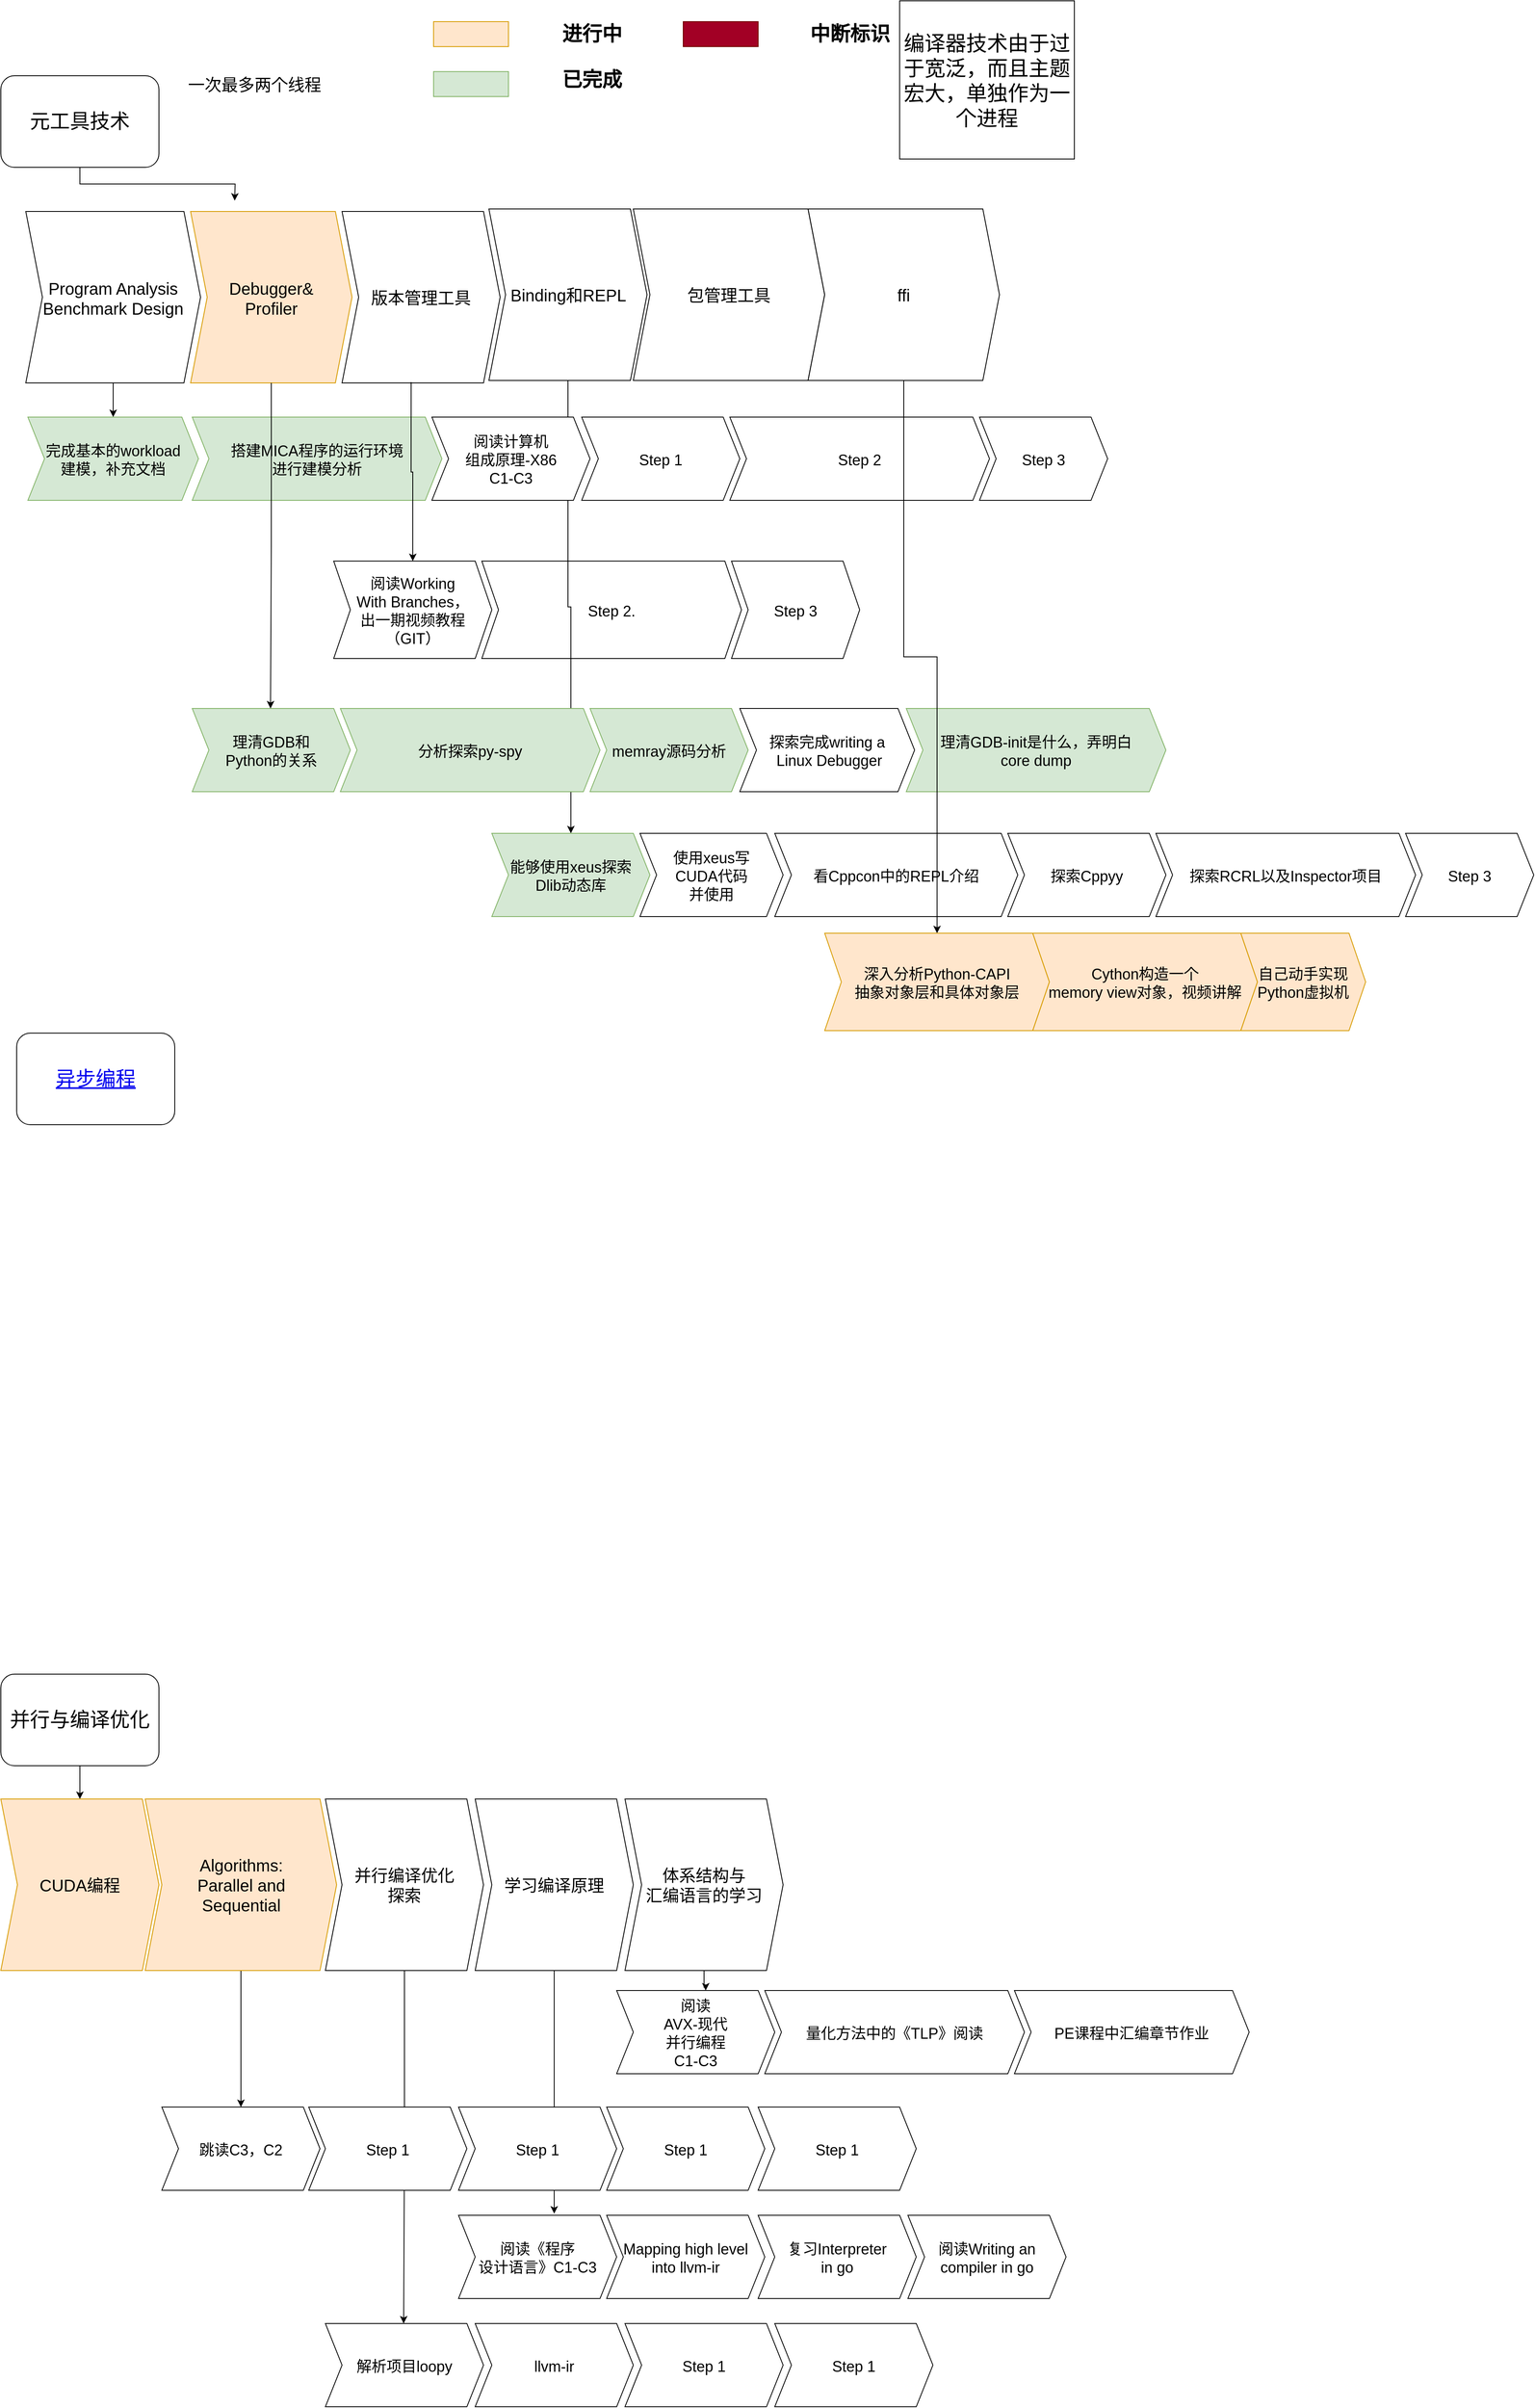 <mxfile version="26.0.16" pages="6">
  <diagram id="lw2WPv9BKW_zUKk5dRil" name="知识充电">
    <mxGraphModel dx="1968" dy="4406" grid="1" gridSize="10" guides="1" tooltips="1" connect="1" arrows="1" fold="1" page="1" pageScale="1" pageWidth="2339" pageHeight="3300" math="0" shadow="0">
      <root>
        <mxCell id="0" />
        <mxCell id="1" parent="0" />
        <mxCell id="BP3OutZWpWjjy0n3Tlcf-1" style="edgeStyle=orthogonalEdgeStyle;rounded=0;orthogonalLoop=1;jettySize=auto;html=1;exitX=0.5;exitY=1;exitDx=0;exitDy=0;" parent="1" source="BP3OutZWpWjjy0n3Tlcf-2" edge="1">
          <mxGeometry relative="1" as="geometry">
            <mxPoint x="331" y="200" as="targetPoint" />
          </mxGeometry>
        </mxCell>
        <mxCell id="BP3OutZWpWjjy0n3Tlcf-2" value="&lt;span style=&quot;font-size: 24px&quot;&gt;元工具技术&lt;/span&gt;" style="rounded=1;whiteSpace=wrap;html=1;" parent="1" vertex="1">
          <mxGeometry x="50" y="50" width="190" height="110" as="geometry" />
        </mxCell>
        <mxCell id="BP3OutZWpWjjy0n3Tlcf-3" value="" style="swimlane;childLayout=stackLayout;horizontal=1;fillColor=none;horizontalStack=1;resizeParent=1;resizeParentMax=0;resizeLast=0;collapsible=0;strokeColor=none;stackBorder=10;stackSpacing=-12;resizable=1;align=center;points=[];fontColor=#000000;" parent="1" vertex="1">
          <mxGeometry x="70" y="180" width="590" height="249" as="geometry" />
        </mxCell>
        <mxCell id="BP3OutZWpWjjy0n3Tlcf-4" value="Program Analysis&#xa;Benchmark Design" style="shape=step;perimeter=stepPerimeter;fixedSize=1;points=[];fontSize=20;" parent="BP3OutZWpWjjy0n3Tlcf-3" vertex="1">
          <mxGeometry x="10" y="33" width="210" height="206" as="geometry" />
        </mxCell>
        <mxCell id="BP3OutZWpWjjy0n3Tlcf-5" value="Debugger&amp;&#xa;Profiler" style="shape=step;perimeter=stepPerimeter;fixedSize=1;points=[];fontSize=20;fillColor=#ffe6cc;strokeColor=#d79b00;" parent="BP3OutZWpWjjy0n3Tlcf-3" vertex="1">
          <mxGeometry x="208" y="33" width="194" height="206" as="geometry" />
        </mxCell>
        <mxCell id="BP3OutZWpWjjy0n3Tlcf-6" value="版本管理工具" style="shape=step;perimeter=stepPerimeter;fixedSize=1;points=[];whiteSpace=wrap;fontSize=20;" parent="BP3OutZWpWjjy0n3Tlcf-3" vertex="1">
          <mxGeometry x="390" y="33" width="190" height="206" as="geometry" />
        </mxCell>
        <mxCell id="BP3OutZWpWjjy0n3Tlcf-7" style="edgeStyle=orthogonalEdgeStyle;rounded=0;orthogonalLoop=1;jettySize=auto;html=1;" parent="1" source="BP3OutZWpWjjy0n3Tlcf-4" target="BP3OutZWpWjjy0n3Tlcf-8" edge="1">
          <mxGeometry relative="1" as="geometry">
            <mxPoint x="175" y="480" as="targetPoint" />
          </mxGeometry>
        </mxCell>
        <mxCell id="BP3OutZWpWjjy0n3Tlcf-8" value="完成基本的workload&#xa;建模，补充文档" style="shape=step;perimeter=stepPerimeter;fixedSize=1;points=[];fontSize=18;fillColor=#d5e8d4;strokeColor=#82b366;" parent="1" vertex="1">
          <mxGeometry x="82.5" y="460" width="205" height="100" as="geometry" />
        </mxCell>
        <mxCell id="BP3OutZWpWjjy0n3Tlcf-9" value="搭建MICA程序的运行环境&#xa;进行建模分析" style="shape=step;perimeter=stepPerimeter;fixedSize=1;points=[];fontSize=18;fillColor=#d5e8d4;strokeColor=#82b366;" parent="1" vertex="1">
          <mxGeometry x="280" y="460" width="300" height="100" as="geometry" />
        </mxCell>
        <mxCell id="BP3OutZWpWjjy0n3Tlcf-11" value="" style="swimlane;childLayout=stackLayout;horizontal=1;fillColor=none;horizontalStack=1;resizeParent=1;resizeParentMax=0;resizeLast=0;collapsible=0;strokeColor=none;stackBorder=10;stackSpacing=-12;resizable=1;align=center;points=[];fontColor=#000000;fontSize=18;" parent="1" vertex="1">
          <mxGeometry x="440" y="600" width="652" height="160" as="geometry" />
        </mxCell>
        <mxCell id="BP3OutZWpWjjy0n3Tlcf-12" value="阅读Working&#xa;With Branches，&#xa;出一期视频教程&#xa;（GIT）" style="shape=step;perimeter=stepPerimeter;fixedSize=1;points=[];fontSize=18;" parent="BP3OutZWpWjjy0n3Tlcf-11" vertex="1">
          <mxGeometry x="10" y="33" width="190" height="117" as="geometry" />
        </mxCell>
        <mxCell id="BP3OutZWpWjjy0n3Tlcf-13" value="Step 2." style="shape=step;perimeter=stepPerimeter;fixedSize=1;points=[];fontSize=18;" parent="BP3OutZWpWjjy0n3Tlcf-11" vertex="1">
          <mxGeometry x="188" y="33" width="312" height="117" as="geometry" />
        </mxCell>
        <mxCell id="BP3OutZWpWjjy0n3Tlcf-14" value="Step 3" style="shape=step;perimeter=stepPerimeter;fixedSize=1;points=[];fontSize=18;" parent="BP3OutZWpWjjy0n3Tlcf-11" vertex="1">
          <mxGeometry x="488" y="33" width="154" height="117" as="geometry" />
        </mxCell>
        <mxCell id="BP3OutZWpWjjy0n3Tlcf-15" style="edgeStyle=orthogonalEdgeStyle;rounded=0;orthogonalLoop=1;jettySize=auto;html=1;exitX=0.437;exitY=0.995;exitDx=0;exitDy=0;exitPerimeter=0;" parent="1" source="BP3OutZWpWjjy0n3Tlcf-6" target="BP3OutZWpWjjy0n3Tlcf-12" edge="1">
          <mxGeometry relative="1" as="geometry">
            <mxPoint x="535" y="590" as="targetPoint" />
          </mxGeometry>
        </mxCell>
        <mxCell id="cGpuGIC4OJbjwKdJvR1R-22" style="edgeStyle=orthogonalEdgeStyle;rounded=0;orthogonalLoop=1;jettySize=auto;html=1;" parent="1" source="BP3OutZWpWjjy0n3Tlcf-16" target="cGpuGIC4OJbjwKdJvR1R-15" edge="1">
          <mxGeometry relative="1" as="geometry" />
        </mxCell>
        <mxCell id="BP3OutZWpWjjy0n3Tlcf-16" value="Binding和REPL" style="shape=step;perimeter=stepPerimeter;fixedSize=1;points=[];whiteSpace=wrap;fontSize=20;" parent="1" vertex="1">
          <mxGeometry x="636.5" y="210" width="190" height="206" as="geometry" />
        </mxCell>
        <mxCell id="BP3OutZWpWjjy0n3Tlcf-18" value="包管理工具" style="shape=step;perimeter=stepPerimeter;fixedSize=1;points=[];whiteSpace=wrap;fontSize=20;" parent="1" vertex="1">
          <mxGeometry x="810" y="210" width="230" height="206" as="geometry" />
        </mxCell>
        <mxCell id="cGpuGIC4OJbjwKdJvR1R-3" value="&lt;font style=&quot;font-size: 25px;&quot;&gt;编译器技术由于过于宽泛，而且主题宏大，单独作为一个进程&lt;/font&gt;" style="rounded=0;whiteSpace=wrap;html=1;" parent="1" vertex="1">
          <mxGeometry x="1130" y="-40" width="210" height="190" as="geometry" />
        </mxCell>
        <mxCell id="cGpuGIC4OJbjwKdJvR1R-6" value="理清GDB和&#xa;Python的关系" style="shape=step;perimeter=stepPerimeter;fixedSize=1;points=[];fontSize=18;fillColor=#d5e8d4;strokeColor=#82b366;" parent="1" vertex="1">
          <mxGeometry x="280" y="810" width="190" height="100" as="geometry" />
        </mxCell>
        <mxCell id="cGpuGIC4OJbjwKdJvR1R-7" value="分析探索py-spy" style="shape=step;perimeter=stepPerimeter;fixedSize=1;points=[];fontSize=18;fillColor=#d5e8d4;strokeColor=#82b366;" parent="1" vertex="1">
          <mxGeometry x="458" y="810" width="312" height="100" as="geometry" />
        </mxCell>
        <mxCell id="cGpuGIC4OJbjwKdJvR1R-4" style="edgeStyle=orthogonalEdgeStyle;rounded=0;orthogonalLoop=1;jettySize=auto;html=1;entryX=0.495;entryY=0;entryDx=0;entryDy=0;entryPerimeter=0;" parent="1" source="BP3OutZWpWjjy0n3Tlcf-5" target="cGpuGIC4OJbjwKdJvR1R-6" edge="1">
          <mxGeometry relative="1" as="geometry">
            <mxPoint x="375" y="810" as="targetPoint" />
          </mxGeometry>
        </mxCell>
        <mxCell id="cGpuGIC4OJbjwKdJvR1R-9" value="memray源码分析" style="shape=step;perimeter=stepPerimeter;fixedSize=1;points=[];fontSize=18;fillColor=#d5e8d4;strokeColor=#82b366;" parent="1" vertex="1">
          <mxGeometry x="758" y="810" width="190" height="100" as="geometry" />
        </mxCell>
        <mxCell id="cGpuGIC4OJbjwKdJvR1R-10" value="理清GDB-init是什么，弄明白&#xa;core dump" style="shape=step;perimeter=stepPerimeter;fixedSize=1;points=[];fontSize=18;fillColor=#d5e8d4;strokeColor=#82b366;" parent="1" vertex="1">
          <mxGeometry x="1138" y="810" width="312" height="100" as="geometry" />
        </mxCell>
        <mxCell id="cGpuGIC4OJbjwKdJvR1R-11" value="探索完成writing a&#xa; Linux Debugger" style="shape=step;perimeter=stepPerimeter;fixedSize=1;points=[];fontSize=18;" parent="1" vertex="1">
          <mxGeometry x="938" y="810" width="210" height="100" as="geometry" />
        </mxCell>
        <mxCell id="cGpuGIC4OJbjwKdJvR1R-12" value="Step 1" style="shape=step;perimeter=stepPerimeter;fixedSize=1;points=[];fontSize=18;" parent="1" vertex="1">
          <mxGeometry x="748" y="460" width="190" height="100" as="geometry" />
        </mxCell>
        <mxCell id="cGpuGIC4OJbjwKdJvR1R-13" value="Step 2" style="shape=step;perimeter=stepPerimeter;fixedSize=1;points=[];fontSize=18;" parent="1" vertex="1">
          <mxGeometry x="926" y="460" width="312" height="100" as="geometry" />
        </mxCell>
        <mxCell id="cGpuGIC4OJbjwKdJvR1R-14" value="Step 3" style="shape=step;perimeter=stepPerimeter;fixedSize=1;points=[];fontSize=18;" parent="1" vertex="1">
          <mxGeometry x="1226" y="460" width="154" height="100" as="geometry" />
        </mxCell>
        <mxCell id="cGpuGIC4OJbjwKdJvR1R-15" value="能够使用xeus探索&#xa;Dlib动态库" style="shape=step;perimeter=stepPerimeter;fixedSize=1;points=[];fontSize=18;fillColor=#d5e8d4;strokeColor=#82b366;" parent="1" vertex="1">
          <mxGeometry x="640" y="960" width="190" height="100" as="geometry" />
        </mxCell>
        <mxCell id="cGpuGIC4OJbjwKdJvR1R-16" value="使用xeus写&#xa;CUDA代码&#xa;并使用" style="shape=step;perimeter=stepPerimeter;fixedSize=1;points=[];fontSize=18;" parent="1" vertex="1">
          <mxGeometry x="818" y="960" width="172" height="100" as="geometry" />
        </mxCell>
        <mxCell id="cGpuGIC4OJbjwKdJvR1R-17" value="看Cppcon中的REPL介绍" style="shape=step;perimeter=stepPerimeter;fixedSize=1;points=[];fontSize=18;" parent="1" vertex="1">
          <mxGeometry x="980" y="960" width="292" height="100" as="geometry" />
        </mxCell>
        <mxCell id="cGpuGIC4OJbjwKdJvR1R-18" value="探索Cppyy" style="shape=step;perimeter=stepPerimeter;fixedSize=1;points=[];fontSize=18;" parent="1" vertex="1">
          <mxGeometry x="1260" y="960" width="190" height="100" as="geometry" />
        </mxCell>
        <mxCell id="cGpuGIC4OJbjwKdJvR1R-19" value="探索RCRL以及Inspector项目" style="shape=step;perimeter=stepPerimeter;fixedSize=1;points=[];fontSize=18;" parent="1" vertex="1">
          <mxGeometry x="1438" y="960" width="312" height="100" as="geometry" />
        </mxCell>
        <mxCell id="cGpuGIC4OJbjwKdJvR1R-20" value="Step 3" style="shape=step;perimeter=stepPerimeter;fixedSize=1;points=[];fontSize=18;" parent="1" vertex="1">
          <mxGeometry x="1738" y="960" width="154" height="100" as="geometry" />
        </mxCell>
        <mxCell id="cGpuGIC4OJbjwKdJvR1R-28" style="edgeStyle=orthogonalEdgeStyle;rounded=0;orthogonalLoop=1;jettySize=auto;html=1;" parent="1" source="cGpuGIC4OJbjwKdJvR1R-23" target="cGpuGIC4OJbjwKdJvR1R-24" edge="1">
          <mxGeometry relative="1" as="geometry" />
        </mxCell>
        <mxCell id="cGpuGIC4OJbjwKdJvR1R-23" value="&lt;span style=&quot;font-size: 24px&quot;&gt;并行与编译优化&lt;/span&gt;" style="rounded=1;whiteSpace=wrap;html=1;" parent="1" vertex="1">
          <mxGeometry x="50" y="1970" width="190" height="110" as="geometry" />
        </mxCell>
        <mxCell id="cGpuGIC4OJbjwKdJvR1R-24" value="CUDA编程" style="shape=step;perimeter=stepPerimeter;fixedSize=1;points=[];whiteSpace=wrap;fontSize=20;fillColor=#ffe6cc;strokeColor=#d79b00;" parent="1" vertex="1">
          <mxGeometry x="50" y="2120" width="190" height="206" as="geometry" />
        </mxCell>
        <mxCell id="FiT584Juvvzn4bcA7Xxu-7" style="edgeStyle=orthogonalEdgeStyle;rounded=0;orthogonalLoop=1;jettySize=auto;html=1;" parent="1" source="cGpuGIC4OJbjwKdJvR1R-25" target="FiT584Juvvzn4bcA7Xxu-1" edge="1">
          <mxGeometry relative="1" as="geometry" />
        </mxCell>
        <mxCell id="cGpuGIC4OJbjwKdJvR1R-25" value="Algorithms: &#xa;Parallel and &#xa;Sequential" style="shape=step;perimeter=stepPerimeter;fixedSize=1;points=[];whiteSpace=wrap;fontSize=20;fillColor=#ffe6cc;strokeColor=#d79b00;" parent="1" vertex="1">
          <mxGeometry x="223.5" y="2120" width="230" height="206" as="geometry" />
        </mxCell>
        <mxCell id="FiT584Juvvzn4bcA7Xxu-19" style="edgeStyle=orthogonalEdgeStyle;rounded=0;orthogonalLoop=1;jettySize=auto;html=1;entryX=0.495;entryY=0;entryDx=0;entryDy=0;entryPerimeter=0;" parent="1" source="cGpuGIC4OJbjwKdJvR1R-29" target="FiT584Juvvzn4bcA7Xxu-18" edge="1">
          <mxGeometry relative="1" as="geometry" />
        </mxCell>
        <mxCell id="cGpuGIC4OJbjwKdJvR1R-29" value="并行编译优化&#xa;探索" style="shape=step;perimeter=stepPerimeter;fixedSize=1;points=[];whiteSpace=wrap;fontSize=20;" parent="1" vertex="1">
          <mxGeometry x="440" y="2120" width="190" height="206" as="geometry" />
        </mxCell>
        <mxCell id="FiT584Juvvzn4bcA7Xxu-10" style="edgeStyle=orthogonalEdgeStyle;rounded=0;orthogonalLoop=1;jettySize=auto;html=1;entryX=0.605;entryY=-0.02;entryDx=0;entryDy=0;entryPerimeter=0;" parent="1" source="cGpuGIC4OJbjwKdJvR1R-30" target="FiT584Juvvzn4bcA7Xxu-9" edge="1">
          <mxGeometry relative="1" as="geometry" />
        </mxCell>
        <mxCell id="cGpuGIC4OJbjwKdJvR1R-30" value="学习编译原理" style="shape=step;perimeter=stepPerimeter;fixedSize=1;points=[];whiteSpace=wrap;fontSize=20;" parent="1" vertex="1">
          <mxGeometry x="620" y="2120" width="190" height="206" as="geometry" />
        </mxCell>
        <mxCell id="cGpuGIC4OJbjwKdJvR1R-42" style="edgeStyle=orthogonalEdgeStyle;rounded=0;orthogonalLoop=1;jettySize=auto;html=1;entryX=0.563;entryY=0;entryDx=0;entryDy=0;entryPerimeter=0;" parent="1" source="cGpuGIC4OJbjwKdJvR1R-31" target="cGpuGIC4OJbjwKdJvR1R-39" edge="1">
          <mxGeometry relative="1" as="geometry" />
        </mxCell>
        <mxCell id="cGpuGIC4OJbjwKdJvR1R-31" value="体系结构与&#xa;汇编语言的学习" style="shape=step;perimeter=stepPerimeter;fixedSize=1;points=[];whiteSpace=wrap;fontSize=20;" parent="1" vertex="1">
          <mxGeometry x="800" y="2120" width="190" height="206" as="geometry" />
        </mxCell>
        <mxCell id="cGpuGIC4OJbjwKdJvR1R-39" value="阅读&#xa;AVX-现代&#xa;并行编程&#xa;C1-C3" style="shape=step;perimeter=stepPerimeter;fixedSize=1;points=[];fontSize=18;" parent="1" vertex="1">
          <mxGeometry x="790" y="2350" width="190" height="100" as="geometry" />
        </mxCell>
        <mxCell id="cGpuGIC4OJbjwKdJvR1R-40" value="量化方法中的《TLP》阅读" style="shape=step;perimeter=stepPerimeter;fixedSize=1;points=[];fontSize=18;" parent="1" vertex="1">
          <mxGeometry x="968" y="2350" width="312" height="100" as="geometry" />
        </mxCell>
        <mxCell id="cGpuGIC4OJbjwKdJvR1R-41" value="PE课程中汇编章节作业" style="shape=step;perimeter=stepPerimeter;fixedSize=1;points=[];fontSize=18;" parent="1" vertex="1">
          <mxGeometry x="1268" y="2350" width="282" height="100" as="geometry" />
        </mxCell>
        <mxCell id="FiT584Juvvzn4bcA7Xxu-1" value="跳读C3，C2" style="shape=step;perimeter=stepPerimeter;fixedSize=1;points=[];fontSize=18;" parent="1" vertex="1">
          <mxGeometry x="243.5" y="2490" width="190" height="100" as="geometry" />
        </mxCell>
        <mxCell id="FiT584Juvvzn4bcA7Xxu-2" value="Step 1" style="shape=step;perimeter=stepPerimeter;fixedSize=1;points=[];fontSize=18;" parent="1" vertex="1">
          <mxGeometry x="778" y="2490" width="190" height="100" as="geometry" />
        </mxCell>
        <mxCell id="FiT584Juvvzn4bcA7Xxu-3" value="Step 1" style="shape=step;perimeter=stepPerimeter;fixedSize=1;points=[];fontSize=18;" parent="1" vertex="1">
          <mxGeometry x="420" y="2490" width="190" height="100" as="geometry" />
        </mxCell>
        <mxCell id="FiT584Juvvzn4bcA7Xxu-4" value="Step 1" style="shape=step;perimeter=stepPerimeter;fixedSize=1;points=[];fontSize=18;" parent="1" vertex="1">
          <mxGeometry x="600" y="2490" width="190" height="100" as="geometry" />
        </mxCell>
        <mxCell id="FiT584Juvvzn4bcA7Xxu-6" value="Step 1" style="shape=step;perimeter=stepPerimeter;fixedSize=1;points=[];fontSize=18;" parent="1" vertex="1">
          <mxGeometry x="960" y="2490" width="190" height="100" as="geometry" />
        </mxCell>
        <mxCell id="FiT584Juvvzn4bcA7Xxu-9" value="阅读《程序&#xa;设计语言》C1-C3" style="shape=step;perimeter=stepPerimeter;fixedSize=1;points=[];fontSize=18;" parent="1" vertex="1">
          <mxGeometry x="600" y="2620" width="190" height="100" as="geometry" />
        </mxCell>
        <mxCell id="FiT584Juvvzn4bcA7Xxu-12" value="Mapping high level&#xa;into llvm-ir" style="shape=step;perimeter=stepPerimeter;fixedSize=1;points=[];fontSize=18;" parent="1" vertex="1">
          <mxGeometry x="778" y="2620" width="190" height="100" as="geometry" />
        </mxCell>
        <mxCell id="FiT584Juvvzn4bcA7Xxu-13" value="阅读Writing an &#xa;compiler in go" style="shape=step;perimeter=stepPerimeter;fixedSize=1;points=[];fontSize=18;" parent="1" vertex="1">
          <mxGeometry x="1140" y="2620" width="190" height="100" as="geometry" />
        </mxCell>
        <mxCell id="FiT584Juvvzn4bcA7Xxu-15" value="复习Interpreter&#xa;in go" style="shape=step;perimeter=stepPerimeter;fixedSize=1;points=[];fontSize=18;" parent="1" vertex="1">
          <mxGeometry x="960" y="2620" width="190" height="100" as="geometry" />
        </mxCell>
        <mxCell id="FiT584Juvvzn4bcA7Xxu-18" value="解析项目loopy" style="shape=step;perimeter=stepPerimeter;fixedSize=1;points=[];fontSize=18;" parent="1" vertex="1">
          <mxGeometry x="440" y="2750" width="190" height="100" as="geometry" />
        </mxCell>
        <mxCell id="FiT584Juvvzn4bcA7Xxu-20" value="Step 1" style="shape=step;perimeter=stepPerimeter;fixedSize=1;points=[];fontSize=18;" parent="1" vertex="1">
          <mxGeometry x="980" y="2750" width="190" height="100" as="geometry" />
        </mxCell>
        <mxCell id="FiT584Juvvzn4bcA7Xxu-21" value="llvm-ir" style="shape=step;perimeter=stepPerimeter;fixedSize=1;points=[];fontSize=18;" parent="1" vertex="1">
          <mxGeometry x="620" y="2750" width="190" height="100" as="geometry" />
        </mxCell>
        <mxCell id="FiT584Juvvzn4bcA7Xxu-22" value="Step 1" style="shape=step;perimeter=stepPerimeter;fixedSize=1;points=[];fontSize=18;" parent="1" vertex="1">
          <mxGeometry x="800" y="2750" width="190" height="100" as="geometry" />
        </mxCell>
        <mxCell id="FiT584Juvvzn4bcA7Xxu-25" value="阅读计算机&#xa;组成原理-X86&#xa;C1-C3" style="shape=step;perimeter=stepPerimeter;fixedSize=1;points=[];fontSize=18;" parent="1" vertex="1">
          <mxGeometry x="568" y="460" width="190" height="100" as="geometry" />
        </mxCell>
        <mxCell id="ydetH_fhRxg6_XpSkAW9-3" style="edgeStyle=orthogonalEdgeStyle;rounded=0;orthogonalLoop=1;jettySize=auto;html=1;" parent="1" source="ydetH_fhRxg6_XpSkAW9-1" target="ydetH_fhRxg6_XpSkAW9-2" edge="1">
          <mxGeometry relative="1" as="geometry" />
        </mxCell>
        <mxCell id="ydetH_fhRxg6_XpSkAW9-1" value="ffi" style="shape=step;perimeter=stepPerimeter;fixedSize=1;points=[];whiteSpace=wrap;fontSize=20;" parent="1" vertex="1">
          <mxGeometry x="1020" y="210" width="230" height="206" as="geometry" />
        </mxCell>
        <mxCell id="ydetH_fhRxg6_XpSkAW9-2" value="深入分析Python-CAPI&#xa;抽象对象层和具体对象层" style="shape=step;perimeter=stepPerimeter;fixedSize=1;points=[];fontSize=18;fillColor=#ffe6cc;strokeColor=#d79b00;" parent="1" vertex="1">
          <mxGeometry x="1040" y="1080" width="270" height="117" as="geometry" />
        </mxCell>
        <mxCell id="ydetH_fhRxg6_XpSkAW9-4" value="Cython构造一个&#xa;memory view对象，视频讲解" style="shape=step;perimeter=stepPerimeter;fixedSize=1;points=[];fontSize=18;fillColor=#ffe6cc;strokeColor=#d79b00;" parent="1" vertex="1">
          <mxGeometry x="1290" y="1080" width="270" height="117" as="geometry" />
        </mxCell>
        <mxCell id="ydetH_fhRxg6_XpSkAW9-5" value="自己动手实现&#xa;Python虚拟机" style="shape=step;perimeter=stepPerimeter;fixedSize=1;points=[];fontSize=18;fillColor=#ffe6cc;strokeColor=#d79b00;" parent="1" vertex="1">
          <mxGeometry x="1540" y="1080" width="150" height="117" as="geometry" />
        </mxCell>
        <mxCell id="a9HAjJTK13Pjy1ucHgHR-1" value="" style="verticalLabelPosition=bottom;verticalAlign=top;html=1;shape=mxgraph.basic.rect;fillColor2=none;strokeWidth=1;size=20;indent=5;fontSize=20;fillColor=#ffe6cc;strokeColor=#d79b00;" vertex="1" parent="1">
          <mxGeometry x="570" y="-15" width="90" height="30" as="geometry" />
        </mxCell>
        <mxCell id="a9HAjJTK13Pjy1ucHgHR-2" value="" style="verticalLabelPosition=bottom;verticalAlign=top;html=1;shape=mxgraph.basic.rect;fillColor2=none;strokeWidth=1;size=20;indent=5;fontSize=20;fillColor=#d5e8d4;strokeColor=#82b366;" vertex="1" parent="1">
          <mxGeometry x="570" y="45" width="90" height="30" as="geometry" />
        </mxCell>
        <mxCell id="a9HAjJTK13Pjy1ucHgHR-3" value="进行中" style="text;strokeColor=none;fillColor=none;html=1;fontSize=24;fontStyle=1;verticalAlign=middle;align=center;" vertex="1" parent="1">
          <mxGeometry x="710" y="-20" width="100" height="40" as="geometry" />
        </mxCell>
        <mxCell id="a9HAjJTK13Pjy1ucHgHR-4" value="已完成" style="text;strokeColor=none;fillColor=none;html=1;fontSize=24;fontStyle=1;verticalAlign=middle;align=center;" vertex="1" parent="1">
          <mxGeometry x="710" y="35" width="100" height="40" as="geometry" />
        </mxCell>
        <mxCell id="a9HAjJTK13Pjy1ucHgHR-5" value="一次最多两个线程" style="text;html=1;strokeColor=none;fillColor=none;align=center;verticalAlign=middle;whiteSpace=wrap;rounded=0;fontSize=20;" vertex="1" parent="1">
          <mxGeometry x="270" y="40" width="170" height="40" as="geometry" />
        </mxCell>
        <mxCell id="a9HAjJTK13Pjy1ucHgHR-6" value="" style="verticalLabelPosition=bottom;verticalAlign=top;html=1;shape=mxgraph.basic.rect;fillColor2=none;strokeWidth=1;size=20;indent=5;fontSize=20;fillColor=#a20025;strokeColor=#6F0000;fontColor=#ffffff;" vertex="1" parent="1">
          <mxGeometry x="870" y="-15" width="90" height="30" as="geometry" />
        </mxCell>
        <mxCell id="a9HAjJTK13Pjy1ucHgHR-7" value="中断标识" style="text;strokeColor=none;fillColor=none;html=1;fontSize=24;fontStyle=1;verticalAlign=middle;align=center;" vertex="1" parent="1">
          <mxGeometry x="1020" y="-20" width="100" height="40" as="geometry" />
        </mxCell>
        <mxCell id="a9HAjJTK13Pjy1ucHgHR-9" value="&lt;span style=&quot;font-size: 24px;&quot;&gt;&lt;a href=&quot;data:page/id,k4x8bkAEsg89NT-Shseg&quot;&gt;异步编程&lt;/a&gt;&lt;/span&gt;" style="rounded=1;whiteSpace=wrap;html=1;" vertex="1" parent="1">
          <mxGeometry x="69" y="1200" width="190" height="110" as="geometry" />
        </mxCell>
      </root>
    </mxGraphModel>
  </diagram>
  <diagram id="EUYBOnuunk_7CH2h1Fbs" name="工匠精神">
    <mxGraphModel dx="1640" dy="922" grid="1" gridSize="10" guides="1" tooltips="1" connect="1" arrows="1" fold="1" page="1" pageScale="1" pageWidth="2339" pageHeight="3300" math="0" shadow="0">
      <root>
        <mxCell id="0" />
        <mxCell id="1" parent="0" />
        <mxCell id="ZZMj9K8tf0BF4FTSQsgq-1" style="edgeStyle=orthogonalEdgeStyle;rounded=0;orthogonalLoop=1;jettySize=auto;html=1;" parent="1" source="ZZMj9K8tf0BF4FTSQsgq-2" target="ZZMj9K8tf0BF4FTSQsgq-3" edge="1">
          <mxGeometry relative="1" as="geometry" />
        </mxCell>
        <mxCell id="ZZMj9K8tf0BF4FTSQsgq-2" value="&lt;span style=&quot;font-size: 24px;&quot;&gt;hpds&lt;/span&gt;" style="rounded=1;whiteSpace=wrap;html=1;" parent="1" vertex="1">
          <mxGeometry x="60" y="90" width="190" height="110" as="geometry" />
        </mxCell>
        <mxCell id="ZZMj9K8tf0BF4FTSQsgq-3" value="" style="shape=step;perimeter=stepPerimeter;fixedSize=1;points=[];whiteSpace=wrap;fontSize=20;fillColor=#ffe6cc;strokeColor=#d79b00;" parent="1" vertex="1">
          <mxGeometry x="60" y="240" width="190" height="206" as="geometry" />
        </mxCell>
        <mxCell id="ZZMj9K8tf0BF4FTSQsgq-4" value="" style="shape=step;perimeter=stepPerimeter;fixedSize=1;points=[];whiteSpace=wrap;fontSize=20;fillColor=#ffe6cc;strokeColor=#d79b00;" parent="1" vertex="1">
          <mxGeometry x="233.5" y="240" width="230" height="206" as="geometry" />
        </mxCell>
        <mxCell id="ZZMj9K8tf0BF4FTSQsgq-5" value="" style="shape=step;perimeter=stepPerimeter;fixedSize=1;points=[];whiteSpace=wrap;fontSize=20;" parent="1" vertex="1">
          <mxGeometry x="450" y="240" width="190" height="206" as="geometry" />
        </mxCell>
        <mxCell id="ZZMj9K8tf0BF4FTSQsgq-10" style="edgeStyle=orthogonalEdgeStyle;rounded=0;orthogonalLoop=1;jettySize=auto;html=1;" parent="1" source="ZZMj9K8tf0BF4FTSQsgq-11" target="ZZMj9K8tf0BF4FTSQsgq-12" edge="1">
          <mxGeometry relative="1" as="geometry" />
        </mxCell>
        <mxCell id="ZZMj9K8tf0BF4FTSQsgq-11" value="&lt;span style=&quot;font-size: 24px&quot;&gt;pyrussh&lt;/span&gt;" style="rounded=1;whiteSpace=wrap;html=1;" parent="1" vertex="1">
          <mxGeometry x="58.5" y="550" width="190" height="110" as="geometry" />
        </mxCell>
        <mxCell id="ZZMj9K8tf0BF4FTSQsgq-12" value="" style="shape=step;perimeter=stepPerimeter;fixedSize=1;points=[];whiteSpace=wrap;fontSize=20;fillColor=#ffe6cc;strokeColor=#d79b00;" parent="1" vertex="1">
          <mxGeometry x="58.5" y="700" width="190" height="206" as="geometry" />
        </mxCell>
        <mxCell id="ZZMj9K8tf0BF4FTSQsgq-13" value="" style="shape=step;perimeter=stepPerimeter;fixedSize=1;points=[];whiteSpace=wrap;fontSize=20;fillColor=#ffe6cc;strokeColor=#d79b00;" parent="1" vertex="1">
          <mxGeometry x="232" y="700" width="230" height="206" as="geometry" />
        </mxCell>
        <mxCell id="ZZMj9K8tf0BF4FTSQsgq-14" value="" style="shape=step;perimeter=stepPerimeter;fixedSize=1;points=[];whiteSpace=wrap;fontSize=20;" parent="1" vertex="1">
          <mxGeometry x="448.5" y="700" width="190" height="206" as="geometry" />
        </mxCell>
        <mxCell id="yS-kzPitKw-vYIm3mvBI-1" style="edgeStyle=orthogonalEdgeStyle;rounded=0;orthogonalLoop=1;jettySize=auto;html=1;" parent="1" source="yS-kzPitKw-vYIm3mvBI-2" target="yS-kzPitKw-vYIm3mvBI-3" edge="1">
          <mxGeometry relative="1" as="geometry" />
        </mxCell>
        <mxCell id="yS-kzPitKw-vYIm3mvBI-2" value="&lt;span style=&quot;font-size: 24px&quot;&gt;Candle&lt;/span&gt;" style="rounded=1;whiteSpace=wrap;html=1;" parent="1" vertex="1">
          <mxGeometry x="60" y="970" width="190" height="110" as="geometry" />
        </mxCell>
        <mxCell id="yS-kzPitKw-vYIm3mvBI-3" value="" style="shape=step;perimeter=stepPerimeter;fixedSize=1;points=[];whiteSpace=wrap;fontSize=20;fillColor=#ffe6cc;strokeColor=#d79b00;" parent="1" vertex="1">
          <mxGeometry x="60" y="1120" width="190" height="206" as="geometry" />
        </mxCell>
        <mxCell id="yS-kzPitKw-vYIm3mvBI-4" value="" style="shape=step;perimeter=stepPerimeter;fixedSize=1;points=[];whiteSpace=wrap;fontSize=20;fillColor=#ffe6cc;strokeColor=#d79b00;" parent="1" vertex="1">
          <mxGeometry x="233.5" y="1120" width="230" height="206" as="geometry" />
        </mxCell>
        <mxCell id="yS-kzPitKw-vYIm3mvBI-5" value="" style="shape=step;perimeter=stepPerimeter;fixedSize=1;points=[];whiteSpace=wrap;fontSize=20;" parent="1" vertex="1">
          <mxGeometry x="450" y="1120" width="190" height="206" as="geometry" />
        </mxCell>
        <mxCell id="Rwc8Y87xJ34f3QLDgsj5-1" style="edgeStyle=orthogonalEdgeStyle;rounded=0;orthogonalLoop=1;jettySize=auto;html=1;" edge="1" parent="1" source="Rwc8Y87xJ34f3QLDgsj5-2" target="Rwc8Y87xJ34f3QLDgsj5-3">
          <mxGeometry relative="1" as="geometry" />
        </mxCell>
        <mxCell id="Rwc8Y87xJ34f3QLDgsj5-2" value="&lt;span style=&quot;font-size: 24px&quot;&gt;开源pr&lt;/span&gt;" style="rounded=1;whiteSpace=wrap;html=1;" vertex="1" parent="1">
          <mxGeometry x="740" y="550" width="190" height="110" as="geometry" />
        </mxCell>
        <mxCell id="Rwc8Y87xJ34f3QLDgsj5-3" value="graphtimedb" style="shape=step;perimeter=stepPerimeter;fixedSize=1;points=[];whiteSpace=wrap;fontSize=20;fillColor=#ffe6cc;strokeColor=#d79b00;" vertex="1" parent="1">
          <mxGeometry x="740" y="700" width="190" height="206" as="geometry" />
        </mxCell>
        <mxCell id="Rwc8Y87xJ34f3QLDgsj5-4" style="edgeStyle=orthogonalEdgeStyle;rounded=0;orthogonalLoop=1;jettySize=auto;html=1;" edge="1" parent="1" source="Rwc8Y87xJ34f3QLDgsj5-5" target="Rwc8Y87xJ34f3QLDgsj5-7">
          <mxGeometry relative="1" as="geometry" />
        </mxCell>
        <mxCell id="Rwc8Y87xJ34f3QLDgsj5-5" value="candle" style="shape=step;perimeter=stepPerimeter;fixedSize=1;points=[];whiteSpace=wrap;fontSize=20;fillColor=#ffe6cc;strokeColor=#d79b00;" vertex="1" parent="1">
          <mxGeometry x="913.5" y="700" width="230" height="206" as="geometry" />
        </mxCell>
        <mxCell id="Rwc8Y87xJ34f3QLDgsj5-6" value="py-spy" style="shape=step;perimeter=stepPerimeter;fixedSize=1;points=[];whiteSpace=wrap;fontSize=20;" vertex="1" parent="1">
          <mxGeometry x="1130" y="700" width="190" height="206" as="geometry" />
        </mxCell>
        <mxCell id="Rwc8Y87xJ34f3QLDgsj5-7" value="学习candle-core" style="shape=step;perimeter=stepPerimeter;fixedSize=1;points=[];fontSize=18;fillColor=#d5e8d4;strokeColor=#82b366;" vertex="1" parent="1">
          <mxGeometry x="933.5" y="950" width="190" height="100" as="geometry" />
        </mxCell>
        <mxCell id="Rwc8Y87xJ34f3QLDgsj5-8" value="Step 1" style="shape=step;perimeter=stepPerimeter;fixedSize=1;points=[];fontSize=18;" vertex="1" parent="1">
          <mxGeometry x="1110" y="950" width="190" height="100" as="geometry" />
        </mxCell>
      </root>
    </mxGraphModel>
  </diagram>
  <diagram id="gqrAPQSGs6m91VuGfRIM" name="以前的计划">
    <mxGraphModel dx="1640" dy="922" grid="1" gridSize="10" guides="1" tooltips="1" connect="1" arrows="1" fold="1" page="1" pageScale="1" pageWidth="2339" pageHeight="3300" math="0" shadow="0">
      <root>
        <mxCell id="0" />
        <mxCell id="1" parent="0" />
        <mxCell id="Wlz0abQoxIl_LB6TaBgo-8" style="edgeStyle=orthogonalEdgeStyle;rounded=0;orthogonalLoop=1;jettySize=auto;html=1;exitX=0.5;exitY=1;exitDx=0;exitDy=0;" parent="1" source="Wlz0abQoxIl_LB6TaBgo-2" target="Wlz0abQoxIl_LB6TaBgo-3" edge="1">
          <mxGeometry relative="1" as="geometry" />
        </mxCell>
        <mxCell id="Wlz0abQoxIl_LB6TaBgo-2" value="&lt;span style=&quot;font-size: 24px&quot;&gt;计算机网络&lt;/span&gt;" style="rounded=1;whiteSpace=wrap;html=1;" parent="1" vertex="1">
          <mxGeometry x="10" y="10" width="190" height="110" as="geometry" />
        </mxCell>
        <mxCell id="Wlz0abQoxIl_LB6TaBgo-3" value="" style="swimlane;childLayout=stackLayout;horizontal=1;fillColor=none;horizontalStack=1;resizeParent=1;resizeParentMax=0;resizeLast=0;collapsible=0;strokeColor=none;stackBorder=10;stackSpacing=-12;resizable=1;align=center;points=[];fontColor=#000000;" parent="1" vertex="1">
          <mxGeometry x="10" y="160" width="562" height="240" as="geometry" />
        </mxCell>
        <mxCell id="Wlz0abQoxIl_LB6TaBgo-4" value="阅读https:&#xa;//zhuanlan.zh&#xa;ihu.com&#xa;/p/142665708" style="shape=step;perimeter=stepPerimeter;fixedSize=1;points=[];whiteSpace=wrap;fontSize=20;fillColor=#ffe6cc;strokeColor=#d79b00;" parent="Wlz0abQoxIl_LB6TaBgo-3" vertex="1">
          <mxGeometry x="10" y="33" width="190" height="197" as="geometry" />
        </mxCell>
        <mxCell id="Wlz0abQoxIl_LB6TaBgo-5" value="python网络&#xa;编程第一二三章" style="shape=step;perimeter=stepPerimeter;fixedSize=1;points=[];fontSize=20;fillColor=#d5e8d4;strokeColor=#82b366;" parent="Wlz0abQoxIl_LB6TaBgo-3" vertex="1">
          <mxGeometry x="188" y="33" width="222" height="197" as="geometry" />
        </mxCell>
        <mxCell id="Wlz0abQoxIl_LB6TaBgo-6" value="学习twisted" style="shape=step;perimeter=stepPerimeter;fixedSize=1;points=[];fontSize=20;fillColor=#ffe6cc;strokeColor=#d79b00;" parent="Wlz0abQoxIl_LB6TaBgo-3" vertex="1">
          <mxGeometry x="398" y="33" width="154" height="197" as="geometry" />
        </mxCell>
        <mxCell id="Wlz0abQoxIl_LB6TaBgo-9" value="" style="swimlane;childLayout=stackLayout;horizontal=1;fillColor=none;horizontalStack=1;resizeParent=1;resizeParentMax=0;resizeLast=0;collapsible=0;strokeColor=none;stackBorder=10;stackSpacing=-12;resizable=1;align=center;points=[];fontColor=#000000;" parent="1" vertex="1">
          <mxGeometry x="540" y="160" width="210" height="243" as="geometry" />
        </mxCell>
        <mxCell id="Wlz0abQoxIl_LB6TaBgo-10" value="拆轮子&#xa;bottle，asgi" style="shape=step;perimeter=stepPerimeter;fixedSize=1;points=[];whiteSpace=wrap;fontSize=20;fillColor=#a20025;fontColor=#ffffff;strokeColor=#6F0000;" parent="Wlz0abQoxIl_LB6TaBgo-9" vertex="1">
          <mxGeometry x="10" y="33" width="190" height="200" as="geometry" />
        </mxCell>
        <mxCell id="Wlz0abQoxIl_LB6TaBgo-18" style="edgeStyle=orthogonalEdgeStyle;rounded=0;orthogonalLoop=1;jettySize=auto;html=1;exitX=0.5;exitY=1;exitDx=0;exitDy=0;" parent="1" source="Wlz0abQoxIl_LB6TaBgo-19" edge="1">
          <mxGeometry relative="1" as="geometry">
            <mxPoint x="348.5" y="740" as="targetPoint" />
          </mxGeometry>
        </mxCell>
        <mxCell id="Wlz0abQoxIl_LB6TaBgo-19" value="&lt;font style=&quot;font-size: 24px&quot;&gt;并发概念的第一次探索&lt;/font&gt;" style="rounded=1;whiteSpace=wrap;html=1;fillColor=#d5e8d4;strokeColor=#82b366;" parent="1" vertex="1">
          <mxGeometry x="67.5" y="580" width="190" height="110" as="geometry" />
        </mxCell>
        <mxCell id="Wlz0abQoxIl_LB6TaBgo-20" value="阅读&lt;Python&#xa;并发编程&gt;的&#xa;第二章与第三章" style="shape=step;perimeter=stepPerimeter;fixedSize=1;points=[];whiteSpace=wrap;fontSize=20;fillColor=#d5e8d4;strokeColor=#82b366;" parent="1" vertex="1">
          <mxGeometry x="77.5" y="763" width="190" height="200" as="geometry" />
        </mxCell>
        <mxCell id="Wlz0abQoxIl_LB6TaBgo-21" value="输出读书笔记" style="shape=step;perimeter=stepPerimeter;fixedSize=1;points=[];fontSize=20;fillColor=#d5e8d4;strokeColor=#82b366;" parent="1" vertex="1">
          <mxGeometry x="255.5" y="763" width="172" height="200" as="geometry" />
        </mxCell>
        <mxCell id="Wlz0abQoxIl_LB6TaBgo-22" value="阅读第&#xa;四，第五章" style="shape=step;perimeter=stepPerimeter;fixedSize=1;points=[];fontSize=20;fillColor=#d5e8d4;strokeColor=#82b366;" parent="1" vertex="1">
          <mxGeometry x="417.5" y="763" width="154" height="200" as="geometry" />
        </mxCell>
        <mxCell id="Wlz0abQoxIl_LB6TaBgo-24" value="输出读书笔记" style="shape=step;perimeter=stepPerimeter;fixedSize=1;points=[];fontSize=20;fillColor=#d5e8d4;strokeColor=#82b366;" parent="1" vertex="1">
          <mxGeometry x="557.5" y="763" width="172" height="200" as="geometry" />
        </mxCell>
        <mxCell id="Wlz0abQoxIl_LB6TaBgo-11" value="阅读网络是&#xa;怎样连接的第三章" style="shape=step;perimeter=stepPerimeter;fixedSize=1;points=[];fontSize=20;" parent="1" vertex="1">
          <mxGeometry x="730" y="192" width="222" height="200" as="geometry" />
        </mxCell>
        <mxCell id="DJbt_IODPc80AAWURKYm-1" value="做多模式请求&#xa;实验，并弄&#xa;清楚非同步任&#xa;务创建的&#xa;多种方法，&#xa;输出视频" style="shape=step;perimeter=stepPerimeter;fixedSize=1;points=[];fontSize=20;fillColor=#d5e8d4;strokeColor=#82b366;" parent="1" vertex="1">
          <mxGeometry x="717.5" y="763" width="172" height="200" as="geometry" />
        </mxCell>
        <mxCell id="9cEjYyYUEtD3APHigzfH-8" style="edgeStyle=orthogonalEdgeStyle;rounded=0;orthogonalLoop=1;jettySize=auto;html=1;" parent="1" source="sbeo2GzU9574gHaIeoFa-66" target="9cEjYyYUEtD3APHigzfH-5" edge="1">
          <mxGeometry relative="1" as="geometry" />
        </mxCell>
        <mxCell id="sbeo2GzU9574gHaIeoFa-66" value="julia贝&#xa;叶斯统计学&#xa;课程&#xa;(bayesian)" style="shape=step;perimeter=stepPerimeter;fixedSize=1;points=[];whiteSpace=wrap;fontSize=20;fillColor=#d5e8d4;strokeColor=#82b366;" parent="1" vertex="1">
          <mxGeometry x="77.5" y="1181" width="190" height="200" as="geometry" />
        </mxCell>
        <mxCell id="9cEjYyYUEtD3APHigzfH-13" style="edgeStyle=orthogonalEdgeStyle;rounded=0;orthogonalLoop=1;jettySize=auto;html=1;" parent="1" source="sbeo2GzU9574gHaIeoFa-67" target="9cEjYyYUEtD3APHigzfH-9" edge="1">
          <mxGeometry relative="1" as="geometry" />
        </mxCell>
        <mxCell id="sbeo2GzU9574gHaIeoFa-67" value="dnn的研究&#xa;深度学习&#xa;编译器深入&#xa;（dl,AD）" style="shape=step;perimeter=stepPerimeter;fixedSize=1;points=[];fontSize=20;fillColor=#a20025;strokeColor=#6F0000;fontColor=#ffffff;" parent="1" vertex="1">
          <mxGeometry x="255.5" y="1181" width="182" height="200" as="geometry" />
        </mxCell>
        <mxCell id="9cEjYyYUEtD3APHigzfH-36" style="edgeStyle=orthogonalEdgeStyle;rounded=0;orthogonalLoop=1;jettySize=auto;html=1;" parent="1" source="sbeo2GzU9574gHaIeoFa-68" target="9cEjYyYUEtD3APHigzfH-35" edge="1">
          <mxGeometry relative="1" as="geometry" />
        </mxCell>
        <mxCell id="sbeo2GzU9574gHaIeoFa-68" value="socket&#xa;网络组件研究&#xa;（WEB EXP,GO）" style="shape=step;perimeter=stepPerimeter;fixedSize=1;points=[];fontSize=20;fillColor=#d5e8d4;strokeColor=#82b366;" parent="1" vertex="1">
          <mxGeometry x="427.5" y="1181" width="192" height="200" as="geometry" />
        </mxCell>
        <mxCell id="9cEjYyYUEtD3APHigzfH-18" style="edgeStyle=orthogonalEdgeStyle;rounded=0;orthogonalLoop=1;jettySize=auto;html=1;" parent="1" source="sbeo2GzU9574gHaIeoFa-69" target="9cEjYyYUEtD3APHigzfH-17" edge="1">
          <mxGeometry relative="1" as="geometry" />
        </mxCell>
        <mxCell id="sbeo2GzU9574gHaIeoFa-69" value="python自动化&#xa;运维，测试组件&#xa;工具&#xa;（SNIPPET）" style="shape=step;perimeter=stepPerimeter;fixedSize=1;points=[];whiteSpace=wrap;fontSize=20;fillColor=#d5e8d4;strokeColor=#82b366;" parent="1" vertex="1">
          <mxGeometry x="607.5" y="1181" width="190" height="200" as="geometry" />
        </mxCell>
        <mxCell id="9cEjYyYUEtD3APHigzfH-24" style="edgeStyle=orthogonalEdgeStyle;rounded=0;orthogonalLoop=1;jettySize=auto;html=1;" parent="1" source="sbeo2GzU9574gHaIeoFa-73" target="9cEjYyYUEtD3APHigzfH-23" edge="1">
          <mxGeometry relative="1" as="geometry" />
        </mxCell>
        <mxCell id="sbeo2GzU9574gHaIeoFa-73" value="在虚拟机上&#xa;部署&#xa;spark+scala&#xa;环境，出一期&#xa;视频&#xa;（FN）&#xa;&#xa;" style="shape=step;perimeter=stepPerimeter;fixedSize=1;points=[];whiteSpace=wrap;fontSize=20;fillColor=#ffe6cc;strokeColor=#d79b00;" parent="1" vertex="1">
          <mxGeometry x="787.5" y="1180" width="190" height="200" as="geometry" />
        </mxCell>
        <mxCell id="sbeo2GzU9574gHaIeoFa-74" value="&lt;span style=&quot;font-size: 24px&quot;&gt;工作の充电&lt;/span&gt;" style="rounded=1;whiteSpace=wrap;html=1;fillColor=#a20025;fontColor=#ffffff;strokeColor=#6F0000;" parent="1" vertex="1">
          <mxGeometry x="77.5" y="1020" width="190" height="110" as="geometry" />
        </mxCell>
        <mxCell id="sbeo2GzU9574gHaIeoFa-77" style="edgeStyle=orthogonalEdgeStyle;rounded=0;orthogonalLoop=1;jettySize=auto;html=1;exitX=0.5;exitY=1;exitDx=0;exitDy=0;" parent="1" edge="1">
          <mxGeometry relative="1" as="geometry">
            <mxPoint x="177.5" y="1130" as="sourcePoint" />
            <mxPoint x="363.5" y="1170" as="targetPoint" />
          </mxGeometry>
        </mxCell>
        <mxCell id="sbeo2GzU9574gHaIeoFa-78" value="部署kali&#xa;虚拟机" style="shape=step;perimeter=stepPerimeter;fixedSize=1;points=[];fontSize=20;" parent="1" vertex="1">
          <mxGeometry x="937" y="192" width="154" height="200" as="geometry" />
        </mxCell>
        <mxCell id="sbeo2GzU9574gHaIeoFa-79" value="黑帽python&#xa;前三章" style="shape=step;perimeter=stepPerimeter;fixedSize=1;points=[];fontSize=20;" parent="1" vertex="1">
          <mxGeometry x="1080" y="192" width="154" height="200" as="geometry" />
        </mxCell>
        <mxCell id="sbeo2GzU9574gHaIeoFa-80" value="读grokking &#xa;algorithm的dp，&#xa;贪婪部分，出&#xa;一期视频&#xa;（ALG）&#xa;" style="shape=step;perimeter=stepPerimeter;fixedSize=1;points=[];whiteSpace=wrap;fontSize=20;fillColor=#a20025;fontColor=#ffffff;strokeColor=#6F0000;" parent="1" vertex="1">
          <mxGeometry x="967.5" y="1180" width="190" height="200" as="geometry" />
        </mxCell>
        <mxCell id="9cEjYyYUEtD3APHigzfH-34" style="edgeStyle=orthogonalEdgeStyle;rounded=0;orthogonalLoop=1;jettySize=auto;html=1;" parent="1" source="sbeo2GzU9574gHaIeoFa-82" target="9cEjYyYUEtD3APHigzfH-32" edge="1">
          <mxGeometry relative="1" as="geometry" />
        </mxCell>
        <mxCell id="sbeo2GzU9574gHaIeoFa-82" value="python分析" style="shape=step;perimeter=stepPerimeter;fixedSize=1;points=[];whiteSpace=wrap;fontSize=20;" parent="1" vertex="1">
          <mxGeometry x="1141.5" y="1180" width="190" height="200" as="geometry" />
        </mxCell>
        <UserObject label="看完&#xa;krnodo教程" link="https://krondo.com/an-introduction-to-asynchronous-programming-and-twisted/" id="9cEjYyYUEtD3APHigzfH-1">
          <mxCell style="shape=step;perimeter=stepPerimeter;fixedSize=1;points=[];fontSize=20;fillColor=#ffe6cc;strokeColor=#d79b00;" parent="1" vertex="1">
            <mxGeometry x="408" y="430" width="154" height="110" as="geometry" />
          </mxCell>
        </UserObject>
        <mxCell id="9cEjYyYUEtD3APHigzfH-2" style="edgeStyle=orthogonalEdgeStyle;rounded=0;orthogonalLoop=1;jettySize=auto;html=1;" parent="1" source="Wlz0abQoxIl_LB6TaBgo-6" target="9cEjYyYUEtD3APHigzfH-1" edge="1">
          <mxGeometry relative="1" as="geometry" />
        </mxCell>
        <UserObject label="做twisted&#xa;相关的实验" link="https://krondo.com/an-introduction-to-asynchronous-programming-and-twisted/" id="9cEjYyYUEtD3APHigzfH-4">
          <mxCell style="shape=step;perimeter=stepPerimeter;fixedSize=1;points=[];fontSize=20;fillColor=#a20025;fontColor=#ffffff;strokeColor=#6F0000;" parent="1" vertex="1">
            <mxGeometry x="540" y="430" width="154" height="110" as="geometry" />
          </mxCell>
        </UserObject>
        <mxCell id="9cEjYyYUEtD3APHigzfH-5" value="出一期julia&#xa;贝叶斯视频" style="shape=step;perimeter=stepPerimeter;fixedSize=1;points=[];whiteSpace=wrap;fontSize=20;fillColor=#ffe6cc;strokeColor=#d79b00;" parent="1" vertex="1">
          <mxGeometry x="92.5" y="1430" width="160" height="100" as="geometry" />
        </mxCell>
        <mxCell id="9cEjYyYUEtD3APHigzfH-9" value="在windows&#xa;linux平台&#xa;编译tvm" style="shape=step;perimeter=stepPerimeter;fixedSize=1;points=[];fontSize=20;fillColor=#d5e8d4;strokeColor=#82b366;" parent="1" vertex="1">
          <mxGeometry x="267.5" y="1560" width="157" height="100" as="geometry" />
        </mxCell>
        <mxCell id="9cEjYyYUEtD3APHigzfH-11" value="简易的python&#xa;自动微分示例" style="shape=step;perimeter=stepPerimeter;fixedSize=1;points=[];fontSize=20;fillColor=#d5e8d4;strokeColor=#82b366;" parent="1" vertex="1">
          <mxGeometry x="397.5" y="1560" width="157" height="100" as="geometry" />
        </mxCell>
        <mxCell id="9cEjYyYUEtD3APHigzfH-14" value="julia优化书中&#xa;的自动&#xa;微分代码" style="shape=step;perimeter=stepPerimeter;fixedSize=1;points=[];fontSize=20;fillColor=#d5e8d4;strokeColor=#82b366;" parent="1" vertex="1">
          <mxGeometry x="527.5" y="1560" width="157" height="100" as="geometry" />
        </mxCell>
        <mxCell id="9cEjYyYUEtD3APHigzfH-15" value="前三部分&#xa;内容文档&#xa;教程化" style="shape=step;perimeter=stepPerimeter;fixedSize=1;points=[];fontSize=20;fillColor=#a20025;strokeColor=#6F0000;fontColor=#ffffff;" parent="1" vertex="1">
          <mxGeometry x="660.5" y="1560" width="157" height="100" as="geometry" />
        </mxCell>
        <mxCell id="9cEjYyYUEtD3APHigzfH-16" value="阅读div into&#xa;deeplearning&#xa;compiler" style="shape=step;perimeter=stepPerimeter;fixedSize=1;points=[];fontSize=20;fillColor=#ffe6cc;strokeColor=#d79b00;" parent="1" vertex="1">
          <mxGeometry x="797.5" y="1560" width="157" height="100" as="geometry" />
        </mxCell>
        <mxCell id="9cEjYyYUEtD3APHigzfH-17" value="ssh code&#xa;snippet " style="shape=step;perimeter=stepPerimeter;fixedSize=1;points=[];fontSize=20;fillColor=#d5e8d4;strokeColor=#82b366;" parent="1" vertex="1">
          <mxGeometry x="624" y="1440" width="157" height="100" as="geometry" />
        </mxCell>
        <mxCell id="9cEjYyYUEtD3APHigzfH-19" value="logger code&#xa;snippet " style="shape=step;perimeter=stepPerimeter;fixedSize=1;points=[];fontSize=20;fillColor=#d5e8d4;strokeColor=#82b366;" parent="1" vertex="1">
          <mxGeometry x="761.5" y="1440" width="157" height="100" as="geometry" />
        </mxCell>
        <mxCell id="9cEjYyYUEtD3APHigzfH-20" value="mysql code&#xa;snippet" style="shape=step;perimeter=stepPerimeter;fixedSize=1;points=[];fontSize=20;fillColor=#d5e8d4;strokeColor=#82b366;" parent="1" vertex="1">
          <mxGeometry x="900.5" y="1440" width="157" height="100" as="geometry" />
        </mxCell>
        <mxCell id="9cEjYyYUEtD3APHigzfH-23" value="总结scala&#xa;学习时间线" style="shape=step;perimeter=stepPerimeter;fixedSize=1;points=[];fontSize=20;fillColor=#d5e8d4;strokeColor=#82b366;" parent="1" vertex="1">
          <mxGeometry x="804" y="1710" width="157" height="100" as="geometry" />
        </mxCell>
        <mxCell id="9cEjYyYUEtD3APHigzfH-25" value="functional&#xa;science&#xa;1-3" style="shape=step;perimeter=stepPerimeter;fixedSize=1;points=[];fontSize=20;fillColor=#d5e8d4;strokeColor=#82b366;" parent="1" vertex="1">
          <mxGeometry x="934" y="1710" width="157" height="100" as="geometry" />
        </mxCell>
        <mxCell id="9cEjYyYUEtD3APHigzfH-26" value="scala &#xa;programming&#xa;9-15" style="shape=step;perimeter=stepPerimeter;fixedSize=1;points=[];fontSize=20;fillColor=#a20025;strokeColor=#6F0000;fontColor=#ffffff;" parent="1" vertex="1">
          <mxGeometry x="1067.5" y="1710" width="157" height="100" as="geometry" />
        </mxCell>
        <mxCell id="9cEjYyYUEtD3APHigzfH-27" value="scala &#xa;fp_red&#xa;1-3" style="shape=step;perimeter=stepPerimeter;fixedSize=1;points=[];fontSize=20;fillColor=#ffe6cc;strokeColor=#d79b00;" parent="1" vertex="1">
          <mxGeometry x="1197.5" y="1710" width="157" height="100" as="geometry" />
        </mxCell>
        <mxCell id="9cEjYyYUEtD3APHigzfH-28" value="scala &#xa;fp&#xa;Monads前" style="shape=step;perimeter=stepPerimeter;fixedSize=1;points=[];fontSize=20;fillColor=#ffe6cc;strokeColor=#d79b00;" parent="1" vertex="1">
          <mxGeometry x="1327.5" y="1710" width="157" height="100" as="geometry" />
        </mxCell>
        <mxCell id="9cEjYyYUEtD3APHigzfH-29" value="scala &#xa;学习总结&#xa;文档，教程化" style="shape=step;perimeter=stepPerimeter;fixedSize=1;points=[];fontSize=20;fillColor=#ffe6cc;strokeColor=#d79b00;" parent="1" vertex="1">
          <mxGeometry x="1457.5" y="1710" width="157" height="100" as="geometry" />
        </mxCell>
        <mxCell id="9cEjYyYUEtD3APHigzfH-30" value="2048_ai模型" style="shape=step;perimeter=stepPerimeter;fixedSize=1;points=[];whiteSpace=wrap;fontSize=20;fillColor=#ffe6cc;strokeColor=#d79b00;" parent="1" vertex="1">
          <mxGeometry x="227.5" y="1430" width="160" height="100" as="geometry" />
        </mxCell>
        <mxCell id="9cEjYyYUEtD3APHigzfH-31" value="2048实现&#xa;相关教程" style="shape=step;perimeter=stepPerimeter;fixedSize=1;points=[];whiteSpace=wrap;fontSize=20;fillColor=#ffe6cc;strokeColor=#d79b00;" parent="1" vertex="1">
          <mxGeometry x="367.5" y="1430" width="160" height="100" as="geometry" />
        </mxCell>
        <mxCell id="9cEjYyYUEtD3APHigzfH-32" value="Cpython编译&#xa;教程" style="shape=step;perimeter=stepPerimeter;fixedSize=1;points=[];whiteSpace=wrap;fontSize=20;fillColor=#d5e8d4;strokeColor=#82b366;" parent="1" vertex="1">
          <mxGeometry x="1151.5" y="1440" width="170" height="100" as="geometry" />
        </mxCell>
        <mxCell id="9cEjYyYUEtD3APHigzfH-35" value="Gocache源码&#xa;分析" style="shape=step;perimeter=stepPerimeter;fixedSize=1;points=[];fontSize=20;fillColor=#d5e8d4;strokeColor=#82b366;" parent="1" vertex="1">
          <mxGeometry x="437.5" y="1710" width="170" height="110" as="geometry" />
        </mxCell>
        <mxCell id="9cEjYyYUEtD3APHigzfH-37" value="python标准库&#xa;解析" style="shape=step;perimeter=stepPerimeter;fixedSize=1;points=[];whiteSpace=wrap;fontSize=20;fillColor=#a20025;fontColor=#ffffff;strokeColor=#6F0000;" parent="1" vertex="1">
          <mxGeometry x="1301.5" y="1440" width="170" height="100" as="geometry" />
        </mxCell>
        <mxCell id="9cEjYyYUEtD3APHigzfH-38" value="godis,gocache&#xa;实验" style="shape=step;perimeter=stepPerimeter;fixedSize=1;points=[];fontSize=20;fillColor=#d5e8d4;strokeColor=#82b366;" parent="1" vertex="1">
          <mxGeometry x="584.5" y="1710" width="170" height="110" as="geometry" />
        </mxCell>
        <mxCell id="o7WDqtN_BN_W0Uv2VoTu-2" style="edgeStyle=orthogonalEdgeStyle;rounded=0;orthogonalLoop=1;jettySize=auto;html=1;entryX=0.429;entryY=0.01;entryDx=0;entryDy=0;entryPerimeter=0;" parent="1" source="o7WDqtN_BN_W0Uv2VoTu-1" target="o7WDqtN_BN_W0Uv2VoTu-3" edge="1">
          <mxGeometry relative="1" as="geometry">
            <mxPoint x="1416.5" y="1620" as="targetPoint" />
          </mxGeometry>
        </mxCell>
        <mxCell id="o7WDqtN_BN_W0Uv2VoTu-1" value="distributed" style="shape=step;perimeter=stepPerimeter;fixedSize=1;points=[];whiteSpace=wrap;fontSize=20;" parent="1" vertex="1">
          <mxGeometry x="1321.5" y="1180" width="190" height="200" as="geometry" />
        </mxCell>
        <mxCell id="o7WDqtN_BN_W0Uv2VoTu-3" value="研究dask文档" style="shape=step;perimeter=stepPerimeter;fixedSize=1;points=[];whiteSpace=wrap;fontSize=20;fillColor=#ffe6cc;strokeColor=#d79b00;" parent="1" vertex="1">
          <mxGeometry x="1341.5" y="1580" width="170" height="100" as="geometry" />
        </mxCell>
      </root>
    </mxGraphModel>
  </diagram>
  <diagram id="QSHCfKgrCPNFdQzwcAIf" name="生活优化">
    <mxGraphModel dx="1312" dy="737" grid="1" gridSize="10" guides="1" tooltips="1" connect="1" arrows="1" fold="1" page="1" pageScale="1" pageWidth="2339" pageHeight="3300" math="0" shadow="0">
      <root>
        <mxCell id="0" />
        <mxCell id="1" parent="0" />
        <mxCell id="qfQP-xgr3SDetQFDoj6f-1" style="edgeStyle=orthogonalEdgeStyle;rounded=0;orthogonalLoop=1;jettySize=auto;html=1;" parent="1" source="qfQP-xgr3SDetQFDoj6f-2" target="qfQP-xgr3SDetQFDoj6f-3" edge="1">
          <mxGeometry relative="1" as="geometry" />
        </mxCell>
        <mxCell id="qfQP-xgr3SDetQFDoj6f-2" value="&lt;span style=&quot;font-size: 24px;&quot;&gt;口琴学习&lt;/span&gt;" style="rounded=1;whiteSpace=wrap;html=1;" parent="1" vertex="1">
          <mxGeometry x="60" y="50" width="190" height="110" as="geometry" />
        </mxCell>
        <mxCell id="qfQP-xgr3SDetQFDoj6f-3" value="购买系统学习&#xa;的书籍" style="shape=step;perimeter=stepPerimeter;fixedSize=1;points=[];whiteSpace=wrap;fontSize=20;fillColor=#d5e8d4;strokeColor=#82b366;" parent="1" vertex="1">
          <mxGeometry x="60" y="200" width="190" height="206" as="geometry" />
        </mxCell>
        <mxCell id="qfQP-xgr3SDetQFDoj6f-4" value="先弄懂压音，并&#xa;成功尝试压音" style="shape=step;perimeter=stepPerimeter;fixedSize=1;points=[];whiteSpace=wrap;fontSize=20;fillColor=#ffe6cc;strokeColor=#d79b00;" parent="1" vertex="1">
          <mxGeometry x="233.5" y="200" width="230" height="206" as="geometry" />
        </mxCell>
        <mxCell id="qfQP-xgr3SDetQFDoj6f-5" value="不断尝试吹奏&#xa;《老男孩》" style="shape=step;perimeter=stepPerimeter;fixedSize=1;points=[];whiteSpace=wrap;fontSize=20;" parent="1" vertex="1">
          <mxGeometry x="450" y="200" width="190" height="206" as="geometry" />
        </mxCell>
        <mxCell id="d3o-Wfbg48l5fujHqO4f-1" value="&lt;span style=&quot;font-size: 24px;&quot;&gt;自重健身&lt;/span&gt;" style="rounded=1;whiteSpace=wrap;html=1;" vertex="1" parent="1">
          <mxGeometry x="60" y="480" width="190" height="110" as="geometry" />
        </mxCell>
        <mxCell id="d3o-Wfbg48l5fujHqO4f-2" value="" style="shape=step;perimeter=stepPerimeter;fixedSize=1;points=[];whiteSpace=wrap;fontSize=20;" vertex="1" parent="1">
          <mxGeometry x="60" y="650" width="190" height="206" as="geometry" />
        </mxCell>
        <mxCell id="d3o-Wfbg48l5fujHqO4f-3" style="edgeStyle=orthogonalEdgeStyle;rounded=0;orthogonalLoop=1;jettySize=auto;html=1;entryX=0.5;entryY=-0.023;entryDx=0;entryDy=0;entryPerimeter=0;" edge="1" parent="1" source="d3o-Wfbg48l5fujHqO4f-1" target="d3o-Wfbg48l5fujHqO4f-2">
          <mxGeometry relative="1" as="geometry" />
        </mxCell>
        <mxCell id="d3o-Wfbg48l5fujHqO4f-4" value="" style="shape=step;perimeter=stepPerimeter;fixedSize=1;points=[];whiteSpace=wrap;fontSize=20;" vertex="1" parent="1">
          <mxGeometry x="233.5" y="650" width="190" height="206" as="geometry" />
        </mxCell>
      </root>
    </mxGraphModel>
  </diagram>
  <diagram id="k4x8bkAEsg89NT-Shseg" name="异步编程">
    <mxGraphModel dx="984" dy="-616" grid="1" gridSize="10" guides="1" tooltips="1" connect="1" arrows="1" fold="1" page="1" pageScale="1" pageWidth="827" pageHeight="1169" math="0" shadow="0">
      <root>
        <mxCell id="0" />
        <mxCell id="1" parent="0" />
        <mxCell id="U9qpvepdRPl84zbWjVXO-1" style="edgeStyle=orthogonalEdgeStyle;rounded=0;orthogonalLoop=1;jettySize=auto;html=1;" edge="1" parent="1" source="U9qpvepdRPl84zbWjVXO-2" target="U9qpvepdRPl84zbWjVXO-3">
          <mxGeometry relative="1" as="geometry" />
        </mxCell>
        <mxCell id="U9qpvepdRPl84zbWjVXO-2" value="&lt;span style=&quot;font-size: 24px;&quot;&gt;异步编程&lt;/span&gt;" style="rounded=1;whiteSpace=wrap;html=1;" vertex="1" parent="1">
          <mxGeometry x="70" y="1200" width="190" height="110" as="geometry" />
        </mxCell>
        <mxCell id="U9qpvepdRPl84zbWjVXO-3" value="CUDA编程" style="shape=step;perimeter=stepPerimeter;fixedSize=1;points=[];whiteSpace=wrap;fontSize=20;fillColor=#ffe6cc;strokeColor=#d79b00;" vertex="1" parent="1">
          <mxGeometry x="70" y="1350" width="190" height="206" as="geometry" />
        </mxCell>
        <mxCell id="U9qpvepdRPl84zbWjVXO-4" value="Algorithms: &#xa;Parallel and &#xa;Sequential" style="shape=step;perimeter=stepPerimeter;fixedSize=1;points=[];whiteSpace=wrap;fontSize=20;fillColor=#ffe6cc;strokeColor=#d79b00;" vertex="1" parent="1">
          <mxGeometry x="243.5" y="1350" width="230" height="206" as="geometry" />
        </mxCell>
        <mxCell id="U9qpvepdRPl84zbWjVXO-5" value="并行编译优化&#xa;探索" style="shape=step;perimeter=stepPerimeter;fixedSize=1;points=[];whiteSpace=wrap;fontSize=20;" vertex="1" parent="1">
          <mxGeometry x="460" y="1350" width="190" height="206" as="geometry" />
        </mxCell>
      </root>
    </mxGraphModel>
  </diagram>
  <diagram id="z33YwZBDTwfxJSIWzOXv" name="数据结构">
    <mxGraphModel dx="984" dy="553" grid="1" gridSize="10" guides="1" tooltips="1" connect="1" arrows="1" fold="1" page="1" pageScale="1" pageWidth="827" pageHeight="1169" math="0" shadow="0">
      <root>
        <mxCell id="0" />
        <mxCell id="1" parent="0" />
      </root>
    </mxGraphModel>
  </diagram>
</mxfile>
